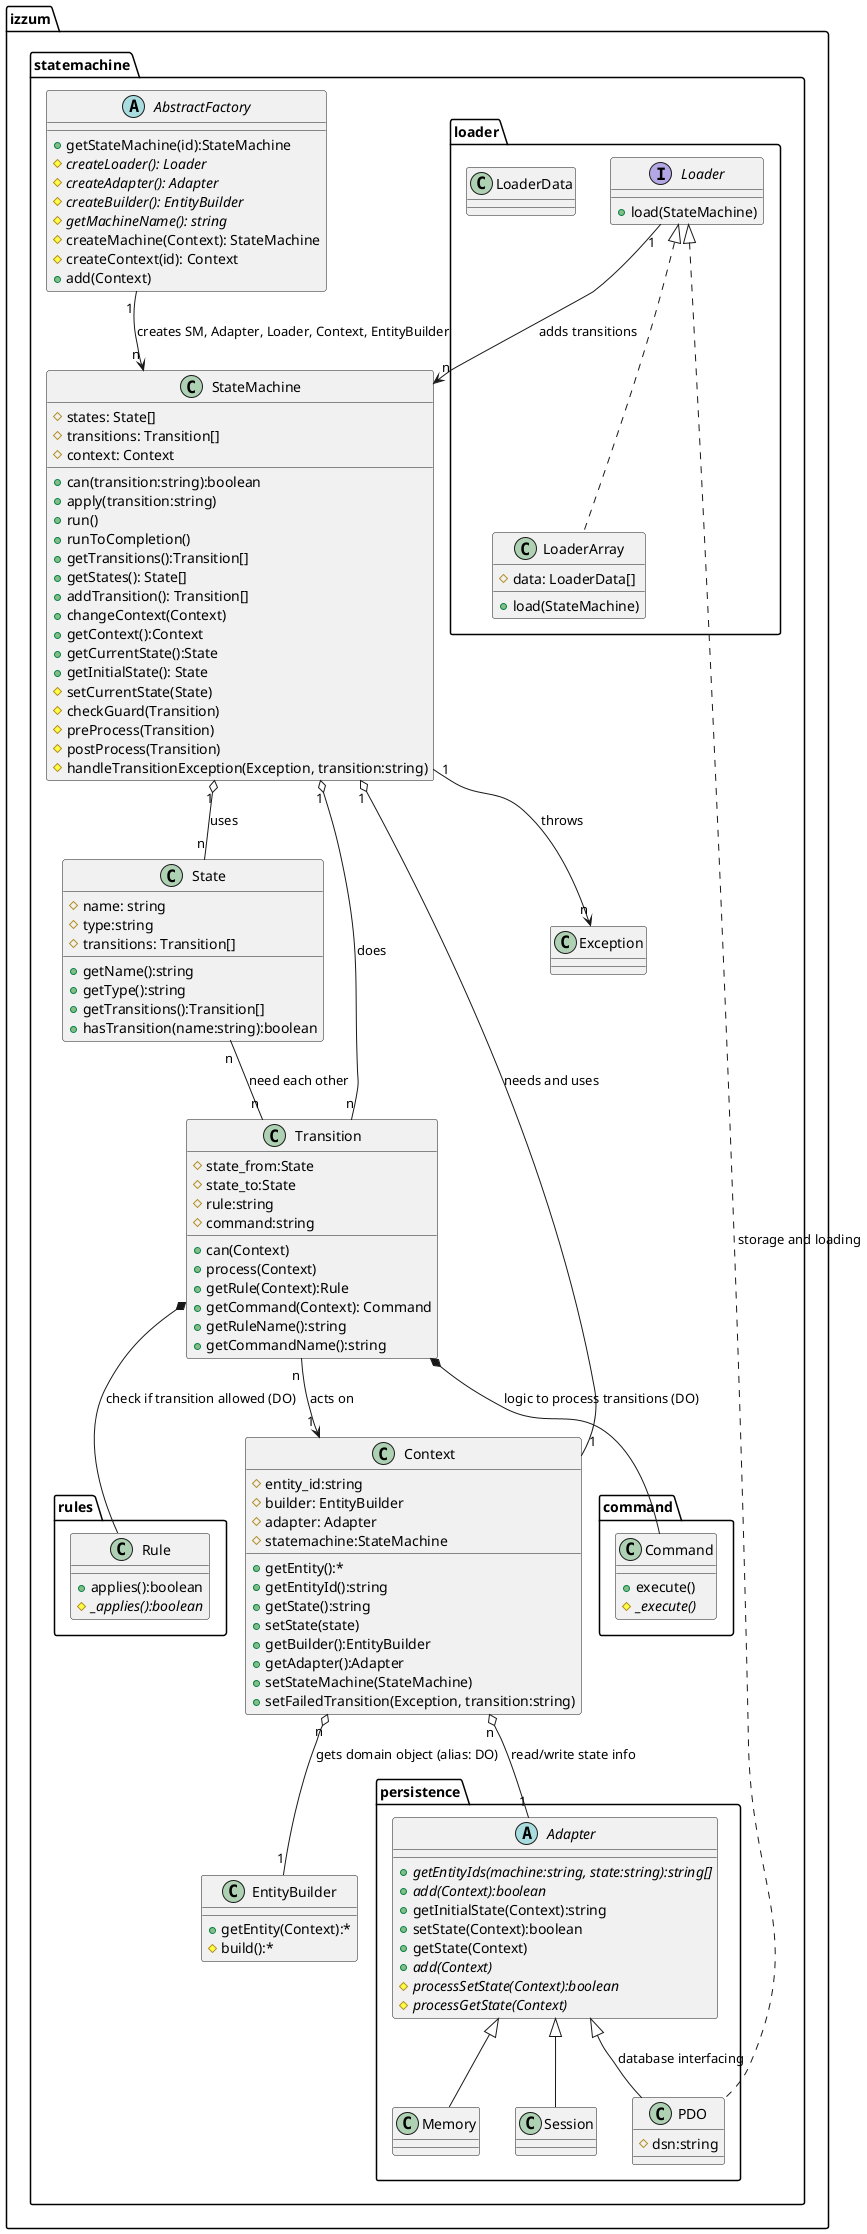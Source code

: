 @startuml

package izzum.statemachine {
    Class StateMachine {
      # states: State[]
      # transitions: Transition[]
      # context: Context
      + can(transition:string):boolean
      + apply(transition:string)
      + run()
      + runToCompletion()
      + getTransitions():Transition[]
      + getStates(): State[]
      + addTransition(): Transition[]
      + changeContext(Context)
      + getContext():Context
      + getCurrentState():State
      + getInitialState(): State
      # setCurrentState(State)
      # checkGuard(Transition)
      # preProcess(Transition)
      # postProcess(Transition)
      # handleTransitionException(Exception, transition:string)
      
    }
    Class State {
        # name: string
        # type:string
        # transitions: Transition[]
        + getName():string
        + getType():string
        + getTransitions():Transition[]
        + hasTransition(name:string):boolean
    }
    Class Transition {
        # state_from:State
        # state_to:State
        # rule:string
        # command:string
        + can(Context)
        + process(Context)
        + getRule(Context):Rule
        + getCommand(Context): Command
        + getRuleName():string
        + getCommandName():string
    }
    Class Context {
        # entity_id:string
        # builder: EntityBuilder
        # adapter: Adapter
        # statemachine:StateMachine
        + getEntity():*
        + getEntityId():string
        + getState():string
        + setState(state)
        + getBuilder():EntityBuilder
        + getAdapter():Adapter
        + setStateMachine(StateMachine)
        + setFailedTransition(Exception, transition:string)
    }

    Class EntityBuilder {
        + getEntity(Context):*
        # build():*
    }
    package persistence {
      abstract Class Adapter {
        + {abstract} getEntityIds(machine:string, state:string):string[]
        + {abstract} add(Context):boolean
        + getInitialState(Context):string
        + setState(Context):boolean
        + getState(Context)
        + {abstract} add(Context)
        # {abstract} processSetState(Context):boolean
        # {abstract} processGetState(Context)
      }

      Class PDO {
        #dsn:string
      }

      Class Memory {

      }

      Class Session {

      }

    }

        abstract Class AbstractFactory {
            + getStateMachine(id):StateMachine
            # {abstract} createLoader(): Loader
            # {abstract} createAdapter(): Adapter
            # {abstract} createBuilder(): EntityBuilder
            # {abstract} getMachineName(): string
            # createMachine(Context): StateMachine
            # createContext(id): Context
            +add(Context)
        }

    package loader {
        Interface Loader {
          +load(StateMachine)
        }
        Class LoaderArray {
          # data: LoaderData[]
          + load(StateMachine)
        }
        Class LoaderData {
        }
    }

    Class Exception

    package command {
      Class Command {
        +execute()
        #{abstract}_execute()
      }
    }

    package rules {
      Class Rule {
        +applies():boolean
        #{abstract}_applies():boolean
      }
    }

}
    StateMachine "1" o-- "n" State : uses
    StateMachine "1" o-- "n" Transition : does
    StateMachine "1" o-- "1" Context : needs and uses
    StateMachine "1" --> "n" Exception: throws
    Context "n" o-- "1" EntityBuilder : gets domain object (alias: DO)
    Context "n" o-- "1" Adapter : read/write state info
    State "n" -- "n" Transition : need each other
    Adapter <|-- Memory
    Adapter <|-- PDO : database interfacing
    Adapter <|-- Session
    Loader <|.. PDO : storage and loading
    Loader <|.. LoaderArray 
    Transition *-- Command : logic to process transitions (DO)
    Transition *-- Rule : check if transition allowed (DO)
    Transition "n" --> "1" Context : acts on
    AbstractFactory "1" --> "n" StateMachine: creates SM, Adapter, Loader, Context, EntityBuilder
    Loader "1" --> "n" StateMachine : adds transitions



@enduml

